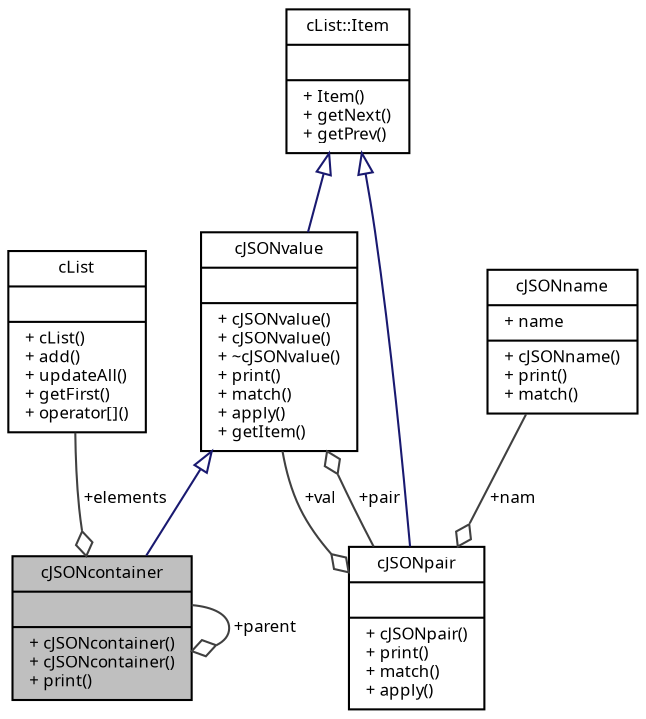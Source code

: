digraph "cJSONcontainer"
{
  edge [fontname="Sans",fontsize="8",labelfontname="Sans",labelfontsize="8"];
  node [fontname="Sans",fontsize="8",shape=record];
  Node1 [label="{cJSONcontainer\n||+ cJSONcontainer()\l+ cJSONcontainer()\l+ print()\l}",height=0.2,width=0.4,color="black", fillcolor="grey75", style="filled", fontcolor="black"];
  Node2 -> Node1 [dir="back",color="midnightblue",fontsize="8",style="solid",arrowtail="onormal",fontname="Sans"];
  Node2 [label="{cJSONvalue\n||+ cJSONvalue()\l+ cJSONvalue()\l+ ~cJSONvalue()\l+ print()\l+ match()\l+ apply()\l+ getItem()\l}",height=0.2,width=0.4,color="black", fillcolor="white", style="filled",URL="$classc_j_s_o_nvalue.html"];
  Node3 -> Node2 [dir="back",color="midnightblue",fontsize="8",style="solid",arrowtail="onormal",fontname="Sans"];
  Node3 [label="{cList::Item\n||+ Item()\l+ getNext()\l+ getPrev()\l}",height=0.2,width=0.4,color="black", fillcolor="white", style="filled",URL="$classc_list_1_1_item.html",tooltip="Base class for list items. "];
  Node4 -> Node2 [color="grey25",fontsize="8",style="solid",label=" +pair" ,arrowhead="odiamond",fontname="Sans"];
  Node4 [label="{cJSONpair\n||+ cJSONpair()\l+ print()\l+ match()\l+ apply()\l}",height=0.2,width=0.4,color="black", fillcolor="white", style="filled",URL="$classc_j_s_o_npair.html"];
  Node3 -> Node4 [dir="back",color="midnightblue",fontsize="8",style="solid",arrowtail="onormal",fontname="Sans"];
  Node5 -> Node4 [color="grey25",fontsize="8",style="solid",label=" +nam" ,arrowhead="odiamond",fontname="Sans"];
  Node5 [label="{cJSONname\n|+ name\l|+ cJSONname()\l+ print()\l+ match()\l}",height=0.2,width=0.4,color="black", fillcolor="white", style="filled",URL="$classc_j_s_o_nname.html"];
  Node2 -> Node4 [color="grey25",fontsize="8",style="solid",label=" +val" ,arrowhead="odiamond",fontname="Sans"];
  Node1 -> Node1 [color="grey25",fontsize="8",style="solid",label=" +parent" ,arrowhead="odiamond",fontname="Sans"];
  Node6 -> Node1 [color="grey25",fontsize="8",style="solid",label=" +elements" ,arrowhead="odiamond",fontname="Sans"];
  Node6 [label="{cList\n||+ cList()\l+ add()\l+ updateAll()\l+ getFirst()\l+ operator[]()\l}",height=0.2,width=0.4,color="black", fillcolor="white", style="filled",URL="$classc_list.html",tooltip="Base class for single linked lists. "];
}
